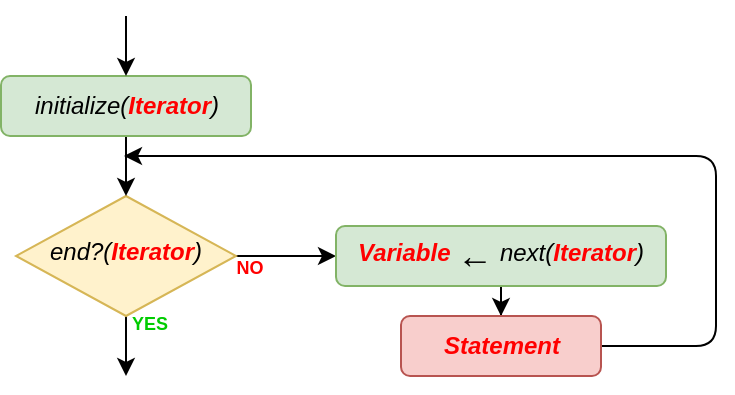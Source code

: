 <mxfile version="13.0.3" type="device"><diagram id="C5RBs43oDa-KdzZeNtuy" name="Page-1"><mxGraphModel dx="553" dy="502" grid="1" gridSize="10" guides="1" tooltips="1" connect="1" arrows="1" fold="1" page="1" pageScale="1" pageWidth="827" pageHeight="1169" math="0" shadow="0"><root><mxCell id="WIyWlLk6GJQsqaUBKTNV-0"/><mxCell id="WIyWlLk6GJQsqaUBKTNV-1" parent="WIyWlLk6GJQsqaUBKTNV-0"/><mxCell id="G6EBWNTIHy2u6F7F_qyh-10" value="" style="edgeStyle=orthogonalEdgeStyle;rounded=1;orthogonalLoop=1;jettySize=auto;html=1;endArrow=classic;endFill=1;endSize=6;" parent="WIyWlLk6GJQsqaUBKTNV-1" source="WIyWlLk6GJQsqaUBKTNV-6" target="WIyWlLk6GJQsqaUBKTNV-7" edge="1"><mxGeometry relative="1" as="geometry"/></mxCell><mxCell id="uJj6Gz5fETCHua8vj9fp-8" value="" style="edgeStyle=orthogonalEdgeStyle;rounded=0;orthogonalLoop=1;jettySize=auto;html=1;" parent="WIyWlLk6GJQsqaUBKTNV-1" source="WIyWlLk6GJQsqaUBKTNV-6" edge="1"><mxGeometry relative="1" as="geometry"><mxPoint x="215" y="270" as="targetPoint"/></mxGeometry></mxCell><mxCell id="WIyWlLk6GJQsqaUBKTNV-6" value="&lt;i&gt;end?(&lt;b&gt;&lt;font color=&quot;#ff0000&quot;&gt;Iterator&lt;/font&gt;&lt;/b&gt;)&lt;/i&gt;" style="rhombus;whiteSpace=wrap;html=1;shadow=0;fontFamily=Helvetica;fontSize=12;align=center;strokeWidth=1;spacing=6;spacingTop=-4;fillColor=#fff2cc;strokeColor=#d6b656;" parent="WIyWlLk6GJQsqaUBKTNV-1" vertex="1"><mxGeometry x="160" y="180" width="110" height="60" as="geometry"/></mxCell><mxCell id="4vjimO5b1vNXlTNOn3R1-6" value="" style="edgeStyle=orthogonalEdgeStyle;rounded=0;orthogonalLoop=1;jettySize=auto;html=1;entryX=0.5;entryY=0;entryDx=0;entryDy=0;" edge="1" parent="WIyWlLk6GJQsqaUBKTNV-1" source="WIyWlLk6GJQsqaUBKTNV-7" target="4vjimO5b1vNXlTNOn3R1-1"><mxGeometry relative="1" as="geometry"><mxPoint x="402.5" y="280" as="targetPoint"/></mxGeometry></mxCell><mxCell id="WIyWlLk6GJQsqaUBKTNV-7" value="&lt;b&gt;&lt;i&gt;&lt;font color=&quot;#ff0000&quot;&gt;Variable&lt;/font&gt;&amp;nbsp;&lt;/i&gt;&lt;/b&gt;&lt;span&gt;&lt;sub&gt;&lt;font style=&quot;font-size: 18px&quot;&gt;←&lt;/font&gt;&lt;/sub&gt;&lt;/span&gt;&lt;b&gt;&lt;i&gt;&amp;nbsp;&lt;/i&gt;&lt;/b&gt;&lt;i&gt;next(&lt;b&gt;&lt;font color=&quot;#ff0000&quot;&gt;Iterator&lt;/font&gt;&lt;/b&gt;)&lt;/i&gt;" style="rounded=1;whiteSpace=wrap;html=1;fontSize=12;glass=0;strokeWidth=1;shadow=0;fillColor=#d5e8d4;strokeColor=#82b366;" parent="WIyWlLk6GJQsqaUBKTNV-1" vertex="1"><mxGeometry x="320" y="195" width="165" height="30" as="geometry"/></mxCell><mxCell id="G6EBWNTIHy2u6F7F_qyh-2" value="" style="endArrow=classic;html=1;entryX=0.5;entryY=0;entryDx=0;entryDy=0;" parent="WIyWlLk6GJQsqaUBKTNV-1" target="WIyWlLk6GJQsqaUBKTNV-6" edge="1"><mxGeometry width="50" height="50" relative="1" as="geometry"><mxPoint x="215" y="150" as="sourcePoint"/><mxPoint x="180" y="160" as="targetPoint"/></mxGeometry></mxCell><mxCell id="G6EBWNTIHy2u6F7F_qyh-11" value="&lt;font style=&quot;font-size: 9px&quot; color=&quot;#00cc00&quot;&gt;&lt;b&gt;YES&lt;/b&gt;&lt;/font&gt;" style="text;html=1;strokeColor=none;fillColor=none;align=center;verticalAlign=middle;whiteSpace=wrap;rounded=0;" parent="WIyWlLk6GJQsqaUBKTNV-1" vertex="1"><mxGeometry x="207" y="233" width="40" height="20" as="geometry"/></mxCell><mxCell id="G6EBWNTIHy2u6F7F_qyh-35" value="&lt;b&gt;&lt;font color=&quot;#ff0000&quot; style=&quot;font-size: 9px&quot;&gt;NO&lt;/font&gt;&lt;/b&gt;" style="text;html=1;strokeColor=none;fillColor=none;align=center;verticalAlign=middle;whiteSpace=wrap;rounded=0;" parent="WIyWlLk6GJQsqaUBKTNV-1" vertex="1"><mxGeometry x="257" y="205" width="40" height="20" as="geometry"/></mxCell><mxCell id="uJj6Gz5fETCHua8vj9fp-11" value="" style="endArrow=classic;html=1;exitX=1;exitY=0.5;exitDx=0;exitDy=0;" parent="WIyWlLk6GJQsqaUBKTNV-1" source="4vjimO5b1vNXlTNOn3R1-1" edge="1"><mxGeometry width="50" height="50" relative="1" as="geometry"><mxPoint x="370" y="225" as="sourcePoint"/><mxPoint x="214" y="160" as="targetPoint"/><Array as="points"><mxPoint x="510" y="255"/><mxPoint x="510" y="160"/></Array></mxGeometry></mxCell><mxCell id="4vjimO5b1vNXlTNOn3R1-0" value="&lt;i&gt;initialize(&lt;b&gt;&lt;font color=&quot;#ff0000&quot;&gt;Iterator&lt;/font&gt;&lt;/b&gt;)&lt;/i&gt;" style="rounded=1;whiteSpace=wrap;html=1;fontSize=12;glass=0;strokeWidth=1;shadow=0;fillColor=#d5e8d4;strokeColor=#82b366;" vertex="1" parent="WIyWlLk6GJQsqaUBKTNV-1"><mxGeometry x="152.5" y="120" width="125" height="30" as="geometry"/></mxCell><mxCell id="4vjimO5b1vNXlTNOn3R1-1" value="&lt;b&gt;&lt;i&gt;&lt;font color=&quot;#ff0000&quot;&gt;Statement&lt;/font&gt;&lt;/i&gt;&lt;/b&gt;" style="rounded=1;whiteSpace=wrap;html=1;fontSize=12;glass=0;strokeWidth=1;shadow=0;fillColor=#f8cecc;strokeColor=#b85450;" vertex="1" parent="WIyWlLk6GJQsqaUBKTNV-1"><mxGeometry x="352.5" y="240" width="100" height="30" as="geometry"/></mxCell><mxCell id="4vjimO5b1vNXlTNOn3R1-7" value="" style="endArrow=classic;html=1;entryX=0.5;entryY=0;entryDx=0;entryDy=0;" edge="1" parent="WIyWlLk6GJQsqaUBKTNV-1" target="4vjimO5b1vNXlTNOn3R1-0"><mxGeometry width="50" height="50" relative="1" as="geometry"><mxPoint x="215" y="90" as="sourcePoint"/><mxPoint x="240" y="70" as="targetPoint"/></mxGeometry></mxCell></root></mxGraphModel></diagram></mxfile>